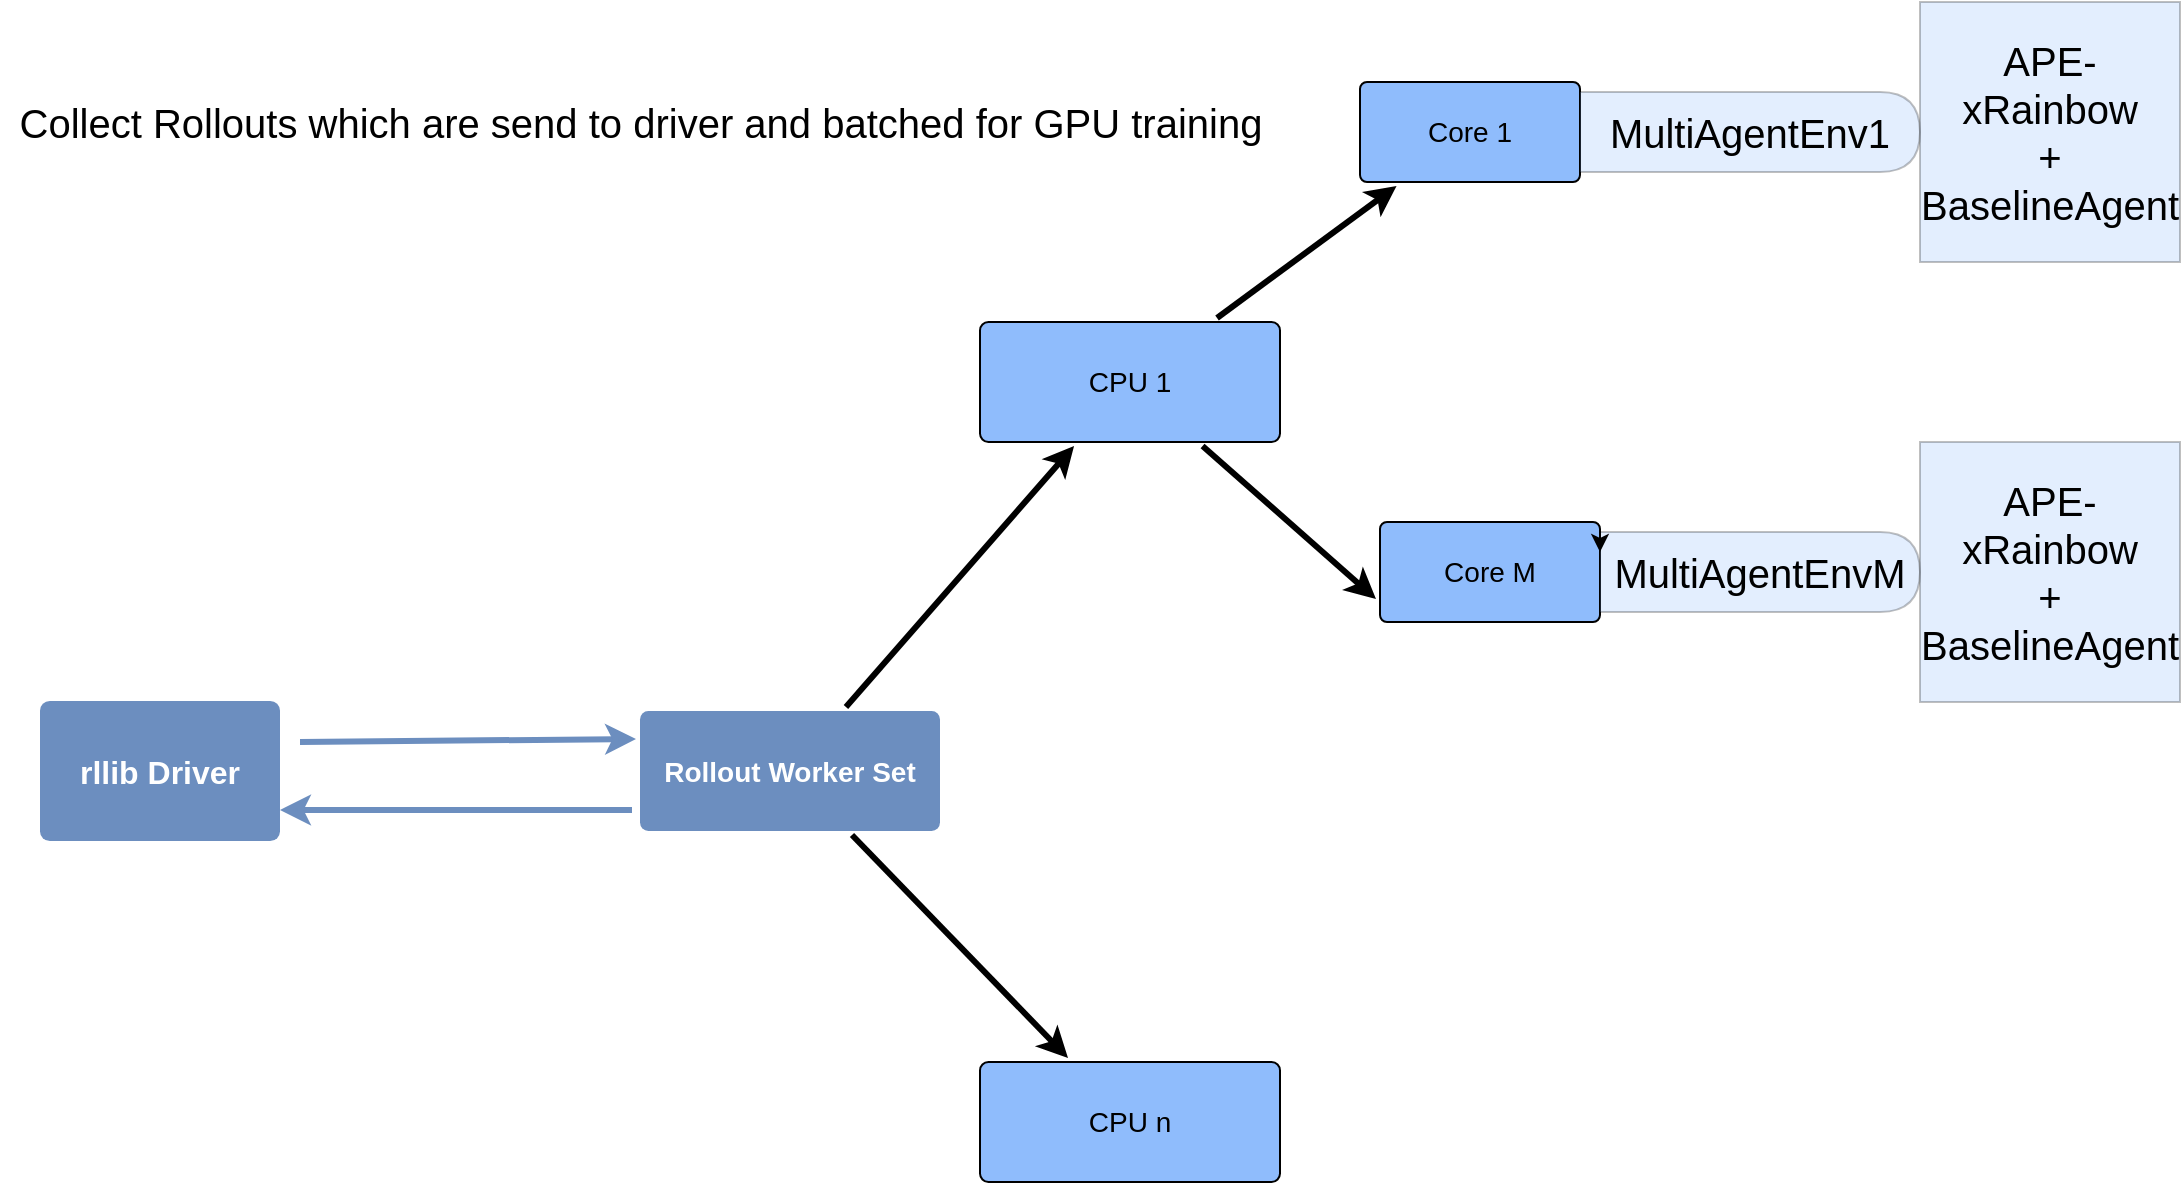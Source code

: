 <mxfile version="20.6.0" type="github"><diagram id="6a731a19-8d31-9384-78a2-239565b7b9f0" name="Page-1"><mxGraphModel dx="1350" dy="764" grid="1" gridSize="10" guides="1" tooltips="1" connect="1" arrows="1" fold="1" page="1" pageScale="1" pageWidth="1169" pageHeight="827" background="none" math="0" shadow="0"><root><mxCell id="0"/><mxCell id="1" parent="0"/><mxCell id="1749" value="rllib Driver" style="rounded=1;whiteSpace=wrap;html=1;shadow=0;labelBackgroundColor=none;strokeColor=none;strokeWidth=3;fillColor=#6C8EBF;fontFamily=Helvetica;fontSize=16;fontColor=#FFFFFF;align=center;fontStyle=1;spacing=5;arcSize=7;perimeterSpacing=2;" parent="1" vertex="1"><mxGeometry x="40" y="359.5" width="120" height="70" as="geometry"/></mxCell><mxCell id="1771" value="Rollout Worker Set" style="rounded=1;whiteSpace=wrap;html=1;shadow=0;labelBackgroundColor=none;strokeColor=none;strokeWidth=3;fillColor=#6C8EBF;fontFamily=Helvetica;fontSize=14;fontColor=#FFFFFF;align=center;spacing=5;fontStyle=1;arcSize=7;perimeterSpacing=2;" parent="1" vertex="1"><mxGeometry x="340" y="364.5" width="150" height="60" as="geometry"/></mxCell><mxCell id="1772" value="CPU n" style="rounded=1;whiteSpace=wrap;html=1;shadow=0;labelBackgroundColor=none;strokeColor=default;strokeWidth=1;fillColor=#8FBCFC;fontFamily=Helvetica;fontSize=14;fontColor=#000000;align=center;spacing=5;fontStyle=0;arcSize=7;perimeterSpacing=2;" parent="1" vertex="1"><mxGeometry x="510" y="540" width="150" height="60" as="geometry"/></mxCell><mxCell id="1773" value="" style="edgeStyle=none;rounded=1;jumpStyle=none;html=1;shadow=0;labelBackgroundColor=none;startArrow=none;startFill=0;jettySize=auto;orthogonalLoop=1;strokeColor=#000000;strokeWidth=3;fontFamily=Helvetica;fontSize=14;fontColor=#FFFFFF;spacing=5;fontStyle=1;fillColor=#b0e3e6;" parent="1" source="1771" target="1772" edge="1"><mxGeometry relative="1" as="geometry"/></mxCell><mxCell id="1778" value="CPU 1" style="rounded=1;whiteSpace=wrap;html=1;shadow=0;labelBackgroundColor=none;strokeColor=default;strokeWidth=1;fillColor=#8FBCFC;fontFamily=Helvetica;fontSize=14;fontColor=#000000;align=center;spacing=5;fontStyle=0;arcSize=7;perimeterSpacing=2;" parent="1" vertex="1"><mxGeometry x="510" y="170" width="150" height="60" as="geometry"/></mxCell><mxCell id="1779" value="" style="edgeStyle=none;rounded=1;jumpStyle=none;html=1;shadow=0;labelBackgroundColor=none;startArrow=none;startFill=0;jettySize=auto;orthogonalLoop=1;strokeColor=#000000;strokeWidth=3;fontFamily=Helvetica;fontSize=14;fontColor=#FFFFFF;spacing=5;fontStyle=1;fillColor=#b0e3e6;" parent="1" source="1771" target="1778" edge="1"><mxGeometry relative="1" as="geometry"/></mxCell><mxCell id="kxRry2doFBvJN5kJtOzZ-1783" value="Core 1" style="rounded=1;whiteSpace=wrap;html=1;shadow=0;labelBackgroundColor=none;strokeColor=default;strokeWidth=1;fillColor=#8FBCFC;fontFamily=Helvetica;fontSize=14;fontColor=#000000;align=center;spacing=5;fontStyle=0;arcSize=7;perimeterSpacing=2;" vertex="1" parent="1"><mxGeometry x="700" y="50" width="110" height="50" as="geometry"/></mxCell><mxCell id="kxRry2doFBvJN5kJtOzZ-1784" value="" style="edgeStyle=none;rounded=1;jumpStyle=none;html=1;shadow=0;labelBackgroundColor=none;startArrow=none;startFill=0;jettySize=auto;orthogonalLoop=1;strokeColor=#000000;strokeWidth=3;fontFamily=Helvetica;fontSize=14;fontColor=#FFFFFF;spacing=5;fontStyle=1;fillColor=#b0e3e6;" edge="1" parent="1" source="1778" target="kxRry2doFBvJN5kJtOzZ-1783"><mxGeometry relative="1" as="geometry"><mxPoint x="689.998" y="280.5" as="sourcePoint"/><mxPoint x="810" y="150" as="targetPoint"/></mxGeometry></mxCell><mxCell id="kxRry2doFBvJN5kJtOzZ-1785" value="" style="edgeStyle=none;rounded=1;jumpStyle=none;html=1;shadow=0;labelBackgroundColor=none;startArrow=none;startFill=0;jettySize=auto;orthogonalLoop=1;strokeColor=#000000;strokeWidth=3;fontFamily=Helvetica;fontSize=14;fontColor=#FFFFFF;spacing=5;fontStyle=1;fillColor=#b0e3e6;entryX=0;entryY=0.75;entryDx=0;entryDy=0;" edge="1" parent="1" source="1778" target="kxRry2doFBvJN5kJtOzZ-1786"><mxGeometry relative="1" as="geometry"><mxPoint x="737" y="230.004" as="sourcePoint"/><mxPoint x="830" y="192.98" as="targetPoint"/></mxGeometry></mxCell><mxCell id="kxRry2doFBvJN5kJtOzZ-1786" value="Core M" style="rounded=1;whiteSpace=wrap;html=1;shadow=0;labelBackgroundColor=none;strokeColor=default;strokeWidth=1;fillColor=#8FBCFC;fontFamily=Helvetica;fontSize=14;fontColor=#000000;align=center;spacing=5;fontStyle=0;arcSize=7;perimeterSpacing=2;" vertex="1" parent="1"><mxGeometry x="710" y="270" width="110" height="50" as="geometry"/></mxCell><mxCell id="kxRry2doFBvJN5kJtOzZ-1791" value="MultiAgentEnv1" style="shape=delay;whiteSpace=wrap;html=1;strokeColor=default;strokeWidth=1;fontSize=20;fontColor=#000000;fillColor=#8FBCFC;gradientColor=none;opacity=25;" vertex="1" parent="1"><mxGeometry x="810" y="55" width="170" height="40" as="geometry"/></mxCell><mxCell id="kxRry2doFBvJN5kJtOzZ-1792" value="MultiAgentEnvM" style="shape=delay;whiteSpace=wrap;html=1;strokeColor=default;strokeWidth=1;fontSize=20;fontColor=#000000;fillColor=#8FBCFC;gradientColor=none;opacity=25;" vertex="1" parent="1"><mxGeometry x="820" y="275" width="160" height="40" as="geometry"/></mxCell><mxCell id="kxRry2doFBvJN5kJtOzZ-1794" value="" style="edgeStyle=none;rounded=0;jumpStyle=none;html=1;shadow=0;labelBackgroundColor=none;startArrow=none;startFill=0;endArrow=classic;endFill=1;jettySize=auto;orthogonalLoop=1;strokeColor=#6C8EBF;strokeWidth=3;fontFamily=Helvetica;fontSize=16;fontColor=#23445D;spacing=5;" edge="1" parent="1"><mxGeometry relative="1" as="geometry"><mxPoint x="336" y="414" as="sourcePoint"/><mxPoint x="160" y="414" as="targetPoint"/></mxGeometry></mxCell><mxCell id="kxRry2doFBvJN5kJtOzZ-1795" value="" style="edgeStyle=none;rounded=0;jumpStyle=none;html=1;shadow=0;labelBackgroundColor=none;startArrow=none;startFill=0;endArrow=classic;endFill=1;jettySize=auto;orthogonalLoop=1;strokeColor=#6C8EBF;strokeWidth=3;fontFamily=Helvetica;fontSize=16;fontColor=#23445D;spacing=5;entryX=0;entryY=0.25;entryDx=0;entryDy=0;" edge="1" parent="1" target="1771"><mxGeometry relative="1" as="geometry"><mxPoint x="170" y="380" as="sourcePoint"/><mxPoint x="320" y="376" as="targetPoint"/></mxGeometry></mxCell><mxCell id="kxRry2doFBvJN5kJtOzZ-1796" value="&lt;div&gt;APE-xRainbow&lt;/div&gt;&lt;div&gt;+&lt;/div&gt;&lt;div&gt;BaselineAgent&lt;br&gt;&lt;/div&gt;" style="whiteSpace=wrap;html=1;aspect=fixed;strokeColor=default;strokeWidth=1;fontSize=20;fontColor=#000000;fillColor=#8FBCFC;gradientColor=none;opacity=25;" vertex="1" parent="1"><mxGeometry x="980" y="10" width="130" height="130" as="geometry"/></mxCell><mxCell id="kxRry2doFBvJN5kJtOzZ-1797" value="&lt;div&gt;APE-xRainbow&lt;/div&gt;&lt;div&gt;+&lt;/div&gt;&lt;div&gt;BaselineAgent&lt;br&gt;&lt;/div&gt;" style="whiteSpace=wrap;html=1;aspect=fixed;strokeColor=default;strokeWidth=1;fontSize=20;fontColor=#000000;fillColor=#8FBCFC;gradientColor=none;opacity=25;" vertex="1" parent="1"><mxGeometry x="980" y="230" width="130" height="130" as="geometry"/></mxCell><mxCell id="kxRry2doFBvJN5kJtOzZ-1798" value="Collect Rollouts which are send to driver and batched for GPU training" style="text;html=1;align=center;verticalAlign=middle;resizable=0;points=[];autosize=1;strokeColor=none;fillColor=none;fontSize=20;fontColor=#000000;strokeWidth=1;opacity=25;" vertex="1" parent="1"><mxGeometry x="20" y="50" width="640" height="40" as="geometry"/></mxCell><mxCell id="kxRry2doFBvJN5kJtOzZ-1799" style="edgeStyle=orthogonalEdgeStyle;rounded=0;orthogonalLoop=1;jettySize=auto;html=1;exitX=0;exitY=0;exitDx=0;exitDy=0;entryX=0;entryY=0.25;entryDx=0;entryDy=0;strokeColor=#000000;fontSize=20;fontColor=#000000;" edge="1" parent="1" source="kxRry2doFBvJN5kJtOzZ-1792" target="kxRry2doFBvJN5kJtOzZ-1792"><mxGeometry relative="1" as="geometry"/></mxCell></root></mxGraphModel></diagram></mxfile>